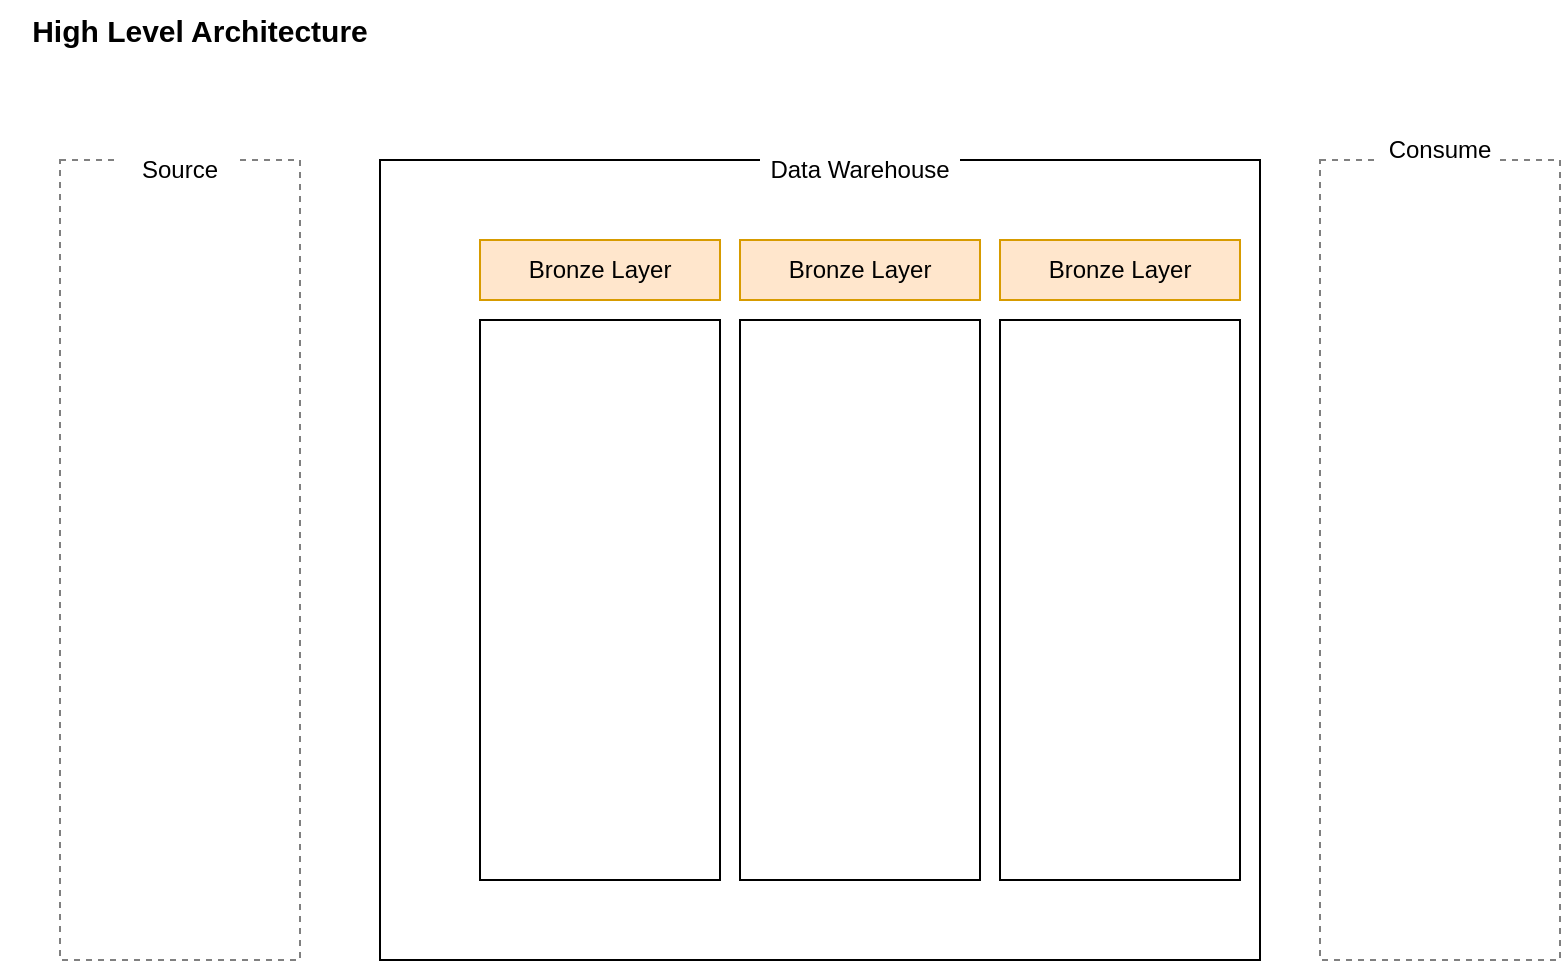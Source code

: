 <mxfile version="26.1.0">
  <diagram name="Page-1" id="3FCX_0pGCppc68yFw43s">
    <mxGraphModel dx="954" dy="639" grid="1" gridSize="10" guides="1" tooltips="1" connect="1" arrows="1" fold="1" page="1" pageScale="1" pageWidth="827" pageHeight="1169" math="0" shadow="0">
      <root>
        <mxCell id="0" />
        <mxCell id="1" parent="0" />
        <mxCell id="sraQKeebK-J_Rjf461GM-1" value="High Level Architecture" style="text;html=1;align=center;verticalAlign=middle;whiteSpace=wrap;rounded=0;fontStyle=1;fontSize=15;" vertex="1" parent="1">
          <mxGeometry x="90" y="40" width="200" height="30" as="geometry" />
        </mxCell>
        <mxCell id="sraQKeebK-J_Rjf461GM-3" value="" style="rounded=0;whiteSpace=wrap;html=1;dashed=1;strokeColor=#808080;" vertex="1" parent="1">
          <mxGeometry x="120" y="120" width="120" height="400" as="geometry" />
        </mxCell>
        <mxCell id="sraQKeebK-J_Rjf461GM-4" value="Source" style="text;html=1;align=center;verticalAlign=middle;whiteSpace=wrap;rounded=0;fillColor=default;" vertex="1" parent="1">
          <mxGeometry x="150" y="110" width="60" height="30" as="geometry" />
        </mxCell>
        <mxCell id="sraQKeebK-J_Rjf461GM-5" value="" style="rounded=0;whiteSpace=wrap;html=1;" vertex="1" parent="1">
          <mxGeometry x="280" y="120" width="440" height="400" as="geometry" />
        </mxCell>
        <mxCell id="sraQKeebK-J_Rjf461GM-6" value="Data Warehouse" style="text;html=1;align=center;verticalAlign=middle;whiteSpace=wrap;rounded=0;fillColor=default;" vertex="1" parent="1">
          <mxGeometry x="470" y="110" width="100" height="30" as="geometry" />
        </mxCell>
        <mxCell id="sraQKeebK-J_Rjf461GM-7" value="" style="rounded=0;whiteSpace=wrap;html=1;dashed=1;strokeColor=#808080;" vertex="1" parent="1">
          <mxGeometry x="750" y="120" width="120" height="400" as="geometry" />
        </mxCell>
        <mxCell id="sraQKeebK-J_Rjf461GM-8" value="Consume" style="text;html=1;align=center;verticalAlign=middle;whiteSpace=wrap;rounded=0;fillColor=default;" vertex="1" parent="1">
          <mxGeometry x="780" y="100" width="60" height="30" as="geometry" />
        </mxCell>
        <mxCell id="sraQKeebK-J_Rjf461GM-9" value="" style="rounded=0;whiteSpace=wrap;html=1;" vertex="1" parent="1">
          <mxGeometry x="330" y="200" width="120" height="280" as="geometry" />
        </mxCell>
        <mxCell id="sraQKeebK-J_Rjf461GM-10" value="Bronze Layer" style="text;html=1;align=center;verticalAlign=middle;whiteSpace=wrap;rounded=0;fillColor=#ffe6cc;strokeColor=#d79b00;" vertex="1" parent="1">
          <mxGeometry x="330" y="160" width="120" height="30" as="geometry" />
        </mxCell>
        <mxCell id="sraQKeebK-J_Rjf461GM-11" value="Bronze Layer" style="text;html=1;align=center;verticalAlign=middle;whiteSpace=wrap;rounded=0;fillColor=#ffe6cc;strokeColor=#d79b00;" vertex="1" parent="1">
          <mxGeometry x="460" y="160" width="120" height="30" as="geometry" />
        </mxCell>
        <mxCell id="sraQKeebK-J_Rjf461GM-12" value="Bronze Layer" style="text;html=1;align=center;verticalAlign=middle;whiteSpace=wrap;rounded=0;fillColor=#ffe6cc;strokeColor=#d79b00;" vertex="1" parent="1">
          <mxGeometry x="590" y="160" width="120" height="30" as="geometry" />
        </mxCell>
        <mxCell id="sraQKeebK-J_Rjf461GM-14" value="" style="rounded=0;whiteSpace=wrap;html=1;" vertex="1" parent="1">
          <mxGeometry x="460" y="200" width="120" height="280" as="geometry" />
        </mxCell>
        <mxCell id="sraQKeebK-J_Rjf461GM-15" value="" style="rounded=0;whiteSpace=wrap;html=1;" vertex="1" parent="1">
          <mxGeometry x="590" y="200" width="120" height="280" as="geometry" />
        </mxCell>
      </root>
    </mxGraphModel>
  </diagram>
</mxfile>
